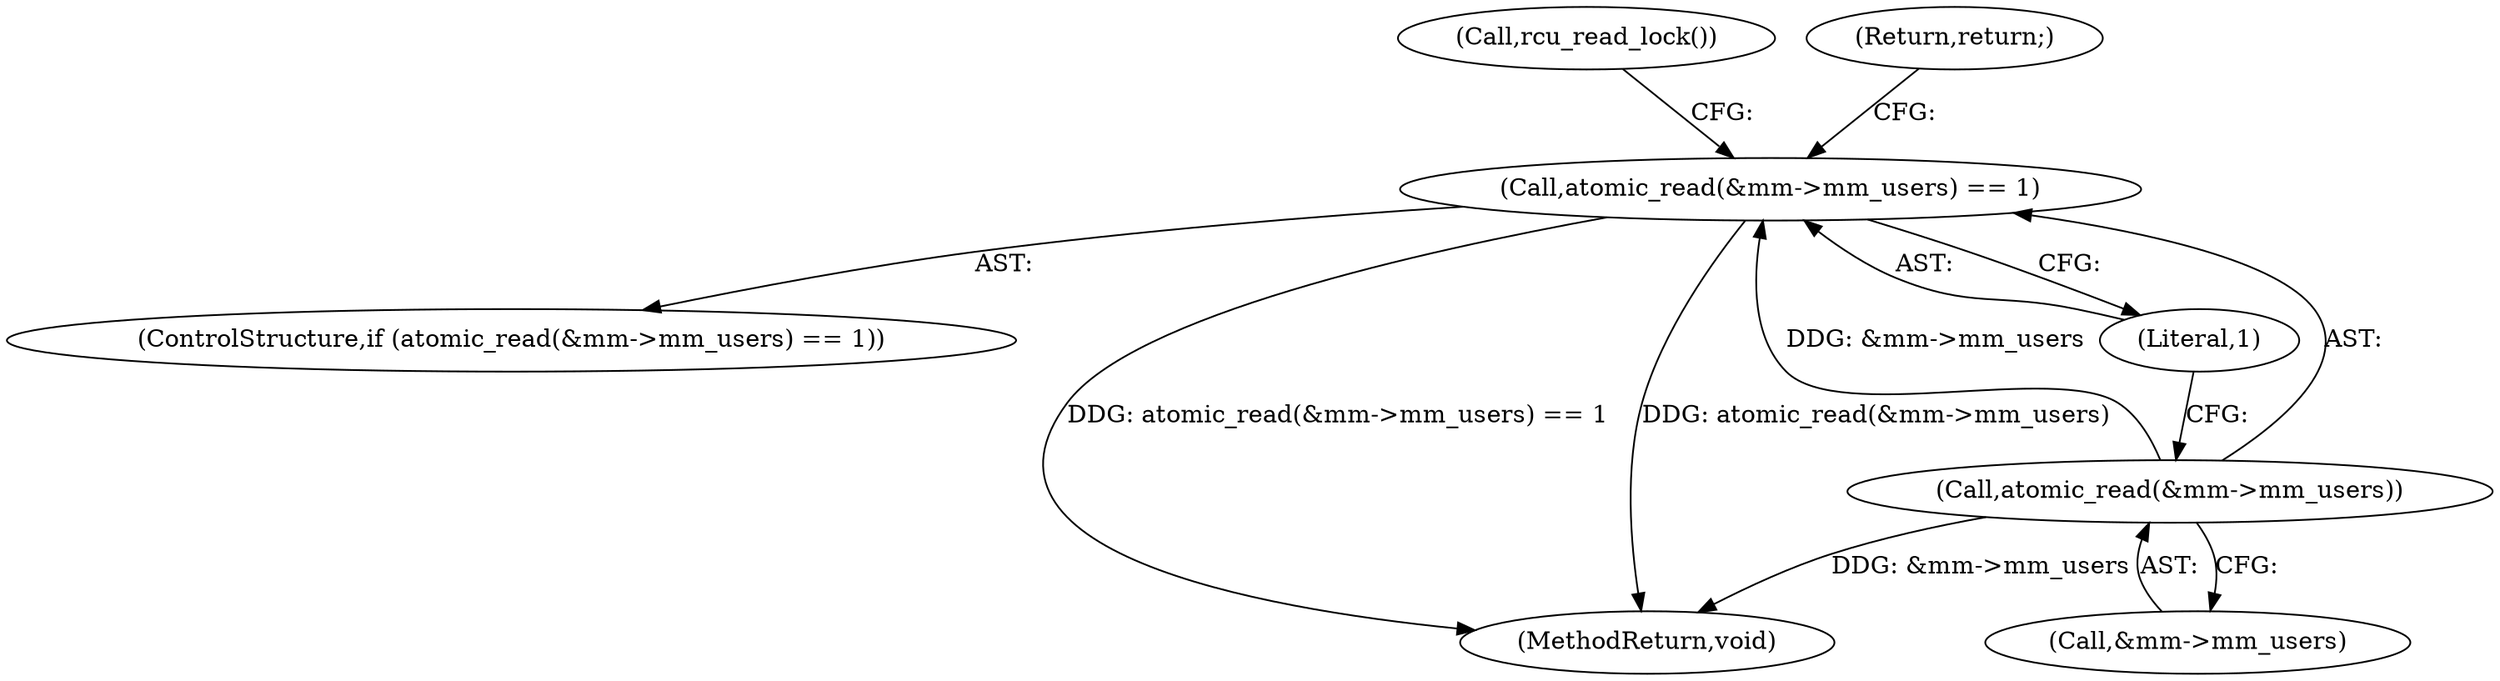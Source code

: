 digraph "1_linux_7a9cdebdcc17e426fb5287e4a82db1dfe86339b2_0@API" {
"1000110" [label="(Call,atomic_read(&mm->mm_users) == 1)"];
"1000111" [label="(Call,atomic_read(&mm->mm_users))"];
"1000109" [label="(ControlStructure,if (atomic_read(&mm->mm_users) == 1))"];
"1000118" [label="(Call,rcu_read_lock())"];
"1000111" [label="(Call,atomic_read(&mm->mm_users))"];
"1000112" [label="(Call,&mm->mm_users)"];
"1000110" [label="(Call,atomic_read(&mm->mm_users) == 1)"];
"1000116" [label="(Literal,1)"];
"1000129" [label="(MethodReturn,void)"];
"1000117" [label="(Return,return;)"];
"1000110" -> "1000109"  [label="AST: "];
"1000110" -> "1000116"  [label="CFG: "];
"1000111" -> "1000110"  [label="AST: "];
"1000116" -> "1000110"  [label="AST: "];
"1000117" -> "1000110"  [label="CFG: "];
"1000118" -> "1000110"  [label="CFG: "];
"1000110" -> "1000129"  [label="DDG: atomic_read(&mm->mm_users) == 1"];
"1000110" -> "1000129"  [label="DDG: atomic_read(&mm->mm_users)"];
"1000111" -> "1000110"  [label="DDG: &mm->mm_users"];
"1000111" -> "1000112"  [label="CFG: "];
"1000112" -> "1000111"  [label="AST: "];
"1000116" -> "1000111"  [label="CFG: "];
"1000111" -> "1000129"  [label="DDG: &mm->mm_users"];
}
